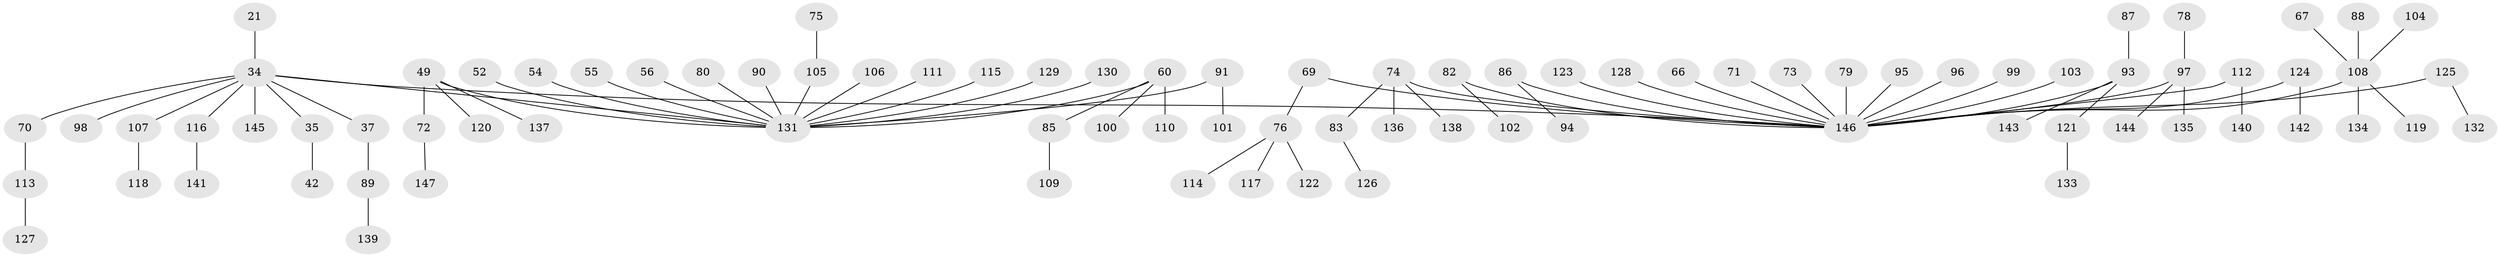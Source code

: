 // original degree distribution, {3: 0.1564625850340136, 9: 0.006802721088435374, 7: 0.006802721088435374, 4: 0.061224489795918366, 5: 0.034013605442176874, 2: 0.22448979591836735, 1: 0.5034013605442177, 6: 0.006802721088435374}
// Generated by graph-tools (version 1.1) at 2025/56/03/04/25 21:56:06]
// undirected, 88 vertices, 87 edges
graph export_dot {
graph [start="1"]
  node [color=gray90,style=filled];
  21;
  34 [super="+6+9+13+10"];
  35;
  37;
  42;
  49;
  52;
  54;
  55;
  56;
  60;
  66;
  67;
  69;
  70;
  71;
  72;
  73;
  74;
  75;
  76;
  78;
  79;
  80;
  82 [super="+58"];
  83;
  85;
  86;
  87;
  88;
  89;
  90;
  91 [super="+15"];
  93 [super="+68"];
  94;
  95;
  96;
  97 [super="+46"];
  98;
  99;
  100;
  101;
  102;
  103;
  104;
  105 [super="+24"];
  106;
  107;
  108 [super="+81"];
  109;
  110;
  111;
  112 [super="+61+92"];
  113;
  114;
  115;
  116 [super="+18+53"];
  117;
  118;
  119;
  120;
  121;
  122;
  123;
  124;
  125;
  126;
  127;
  128;
  129;
  130;
  131 [super="+5+14+20+31+84+26+38+51+41"];
  132;
  133;
  134;
  135;
  136;
  137;
  138;
  139;
  140;
  141;
  142;
  143;
  144;
  145;
  146 [super="+48+64+40+32+47+62+65+63"];
  147;
  21 -- 34;
  34 -- 35;
  34 -- 98;
  34 -- 70;
  34 -- 107;
  34 -- 116;
  34 -- 145;
  34 -- 131;
  34 -- 146;
  34 -- 37;
  35 -- 42;
  37 -- 89;
  49 -- 72;
  49 -- 120;
  49 -- 137;
  49 -- 131;
  52 -- 131;
  54 -- 131;
  55 -- 131;
  56 -- 131;
  60 -- 85;
  60 -- 100;
  60 -- 110;
  60 -- 131;
  66 -- 146;
  67 -- 108;
  69 -- 76;
  69 -- 146;
  70 -- 113;
  71 -- 146;
  72 -- 147;
  73 -- 146;
  74 -- 83;
  74 -- 136;
  74 -- 138;
  74 -- 146;
  75 -- 105;
  76 -- 114;
  76 -- 117;
  76 -- 122;
  78 -- 97;
  79 -- 146;
  80 -- 131;
  82 -- 102;
  82 -- 146;
  83 -- 126;
  85 -- 109;
  86 -- 94;
  86 -- 146;
  87 -- 93;
  88 -- 108;
  89 -- 139;
  90 -- 131;
  91 -- 131;
  91 -- 101;
  93 -- 121;
  93 -- 143;
  93 -- 146;
  95 -- 146;
  96 -- 146;
  97 -- 135;
  97 -- 144;
  97 -- 146;
  99 -- 146;
  103 -- 146;
  104 -- 108;
  105 -- 131;
  106 -- 131;
  107 -- 118;
  108 -- 119;
  108 -- 146;
  108 -- 134;
  111 -- 131;
  112 -- 140;
  112 -- 146;
  113 -- 127;
  115 -- 131;
  116 -- 141;
  121 -- 133;
  123 -- 146;
  124 -- 142;
  124 -- 146;
  125 -- 132;
  125 -- 146;
  128 -- 146;
  129 -- 131;
  130 -- 131;
}
